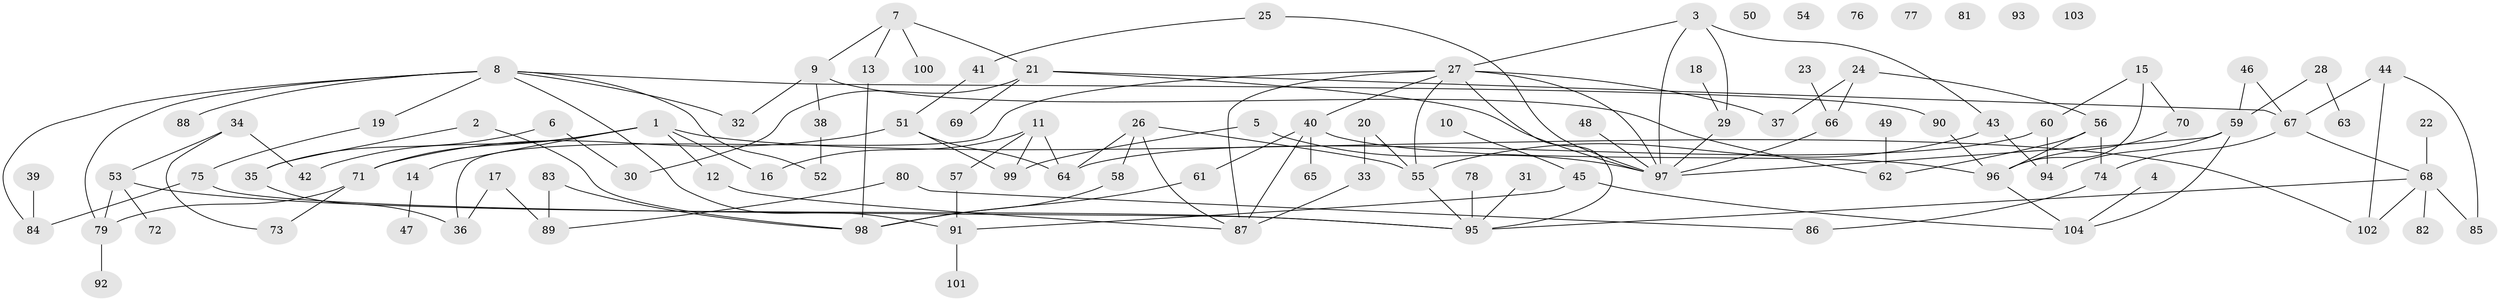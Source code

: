 // Generated by graph-tools (version 1.1) at 2025/00/03/09/25 03:00:41]
// undirected, 104 vertices, 138 edges
graph export_dot {
graph [start="1"]
  node [color=gray90,style=filled];
  1;
  2;
  3;
  4;
  5;
  6;
  7;
  8;
  9;
  10;
  11;
  12;
  13;
  14;
  15;
  16;
  17;
  18;
  19;
  20;
  21;
  22;
  23;
  24;
  25;
  26;
  27;
  28;
  29;
  30;
  31;
  32;
  33;
  34;
  35;
  36;
  37;
  38;
  39;
  40;
  41;
  42;
  43;
  44;
  45;
  46;
  47;
  48;
  49;
  50;
  51;
  52;
  53;
  54;
  55;
  56;
  57;
  58;
  59;
  60;
  61;
  62;
  63;
  64;
  65;
  66;
  67;
  68;
  69;
  70;
  71;
  72;
  73;
  74;
  75;
  76;
  77;
  78;
  79;
  80;
  81;
  82;
  83;
  84;
  85;
  86;
  87;
  88;
  89;
  90;
  91;
  92;
  93;
  94;
  95;
  96;
  97;
  98;
  99;
  100;
  101;
  102;
  103;
  104;
  1 -- 12;
  1 -- 14;
  1 -- 16;
  1 -- 42;
  1 -- 71;
  1 -- 102;
  2 -- 35;
  2 -- 98;
  3 -- 27;
  3 -- 29;
  3 -- 43;
  3 -- 97;
  4 -- 104;
  5 -- 97;
  5 -- 99;
  6 -- 30;
  6 -- 35;
  7 -- 9;
  7 -- 13;
  7 -- 21;
  7 -- 100;
  8 -- 19;
  8 -- 32;
  8 -- 52;
  8 -- 79;
  8 -- 84;
  8 -- 88;
  8 -- 90;
  8 -- 91;
  9 -- 32;
  9 -- 38;
  9 -- 62;
  10 -- 45;
  11 -- 16;
  11 -- 57;
  11 -- 64;
  11 -- 99;
  12 -- 87;
  13 -- 98;
  14 -- 47;
  15 -- 60;
  15 -- 70;
  15 -- 96;
  17 -- 36;
  17 -- 89;
  18 -- 29;
  19 -- 75;
  20 -- 33;
  20 -- 55;
  21 -- 30;
  21 -- 67;
  21 -- 69;
  21 -- 97;
  22 -- 68;
  23 -- 66;
  24 -- 37;
  24 -- 56;
  24 -- 66;
  25 -- 41;
  25 -- 97;
  26 -- 55;
  26 -- 58;
  26 -- 64;
  26 -- 87;
  27 -- 36;
  27 -- 37;
  27 -- 40;
  27 -- 55;
  27 -- 87;
  27 -- 95;
  27 -- 97;
  28 -- 59;
  28 -- 63;
  29 -- 97;
  31 -- 95;
  33 -- 87;
  34 -- 42;
  34 -- 53;
  34 -- 73;
  35 -- 36;
  38 -- 52;
  39 -- 84;
  40 -- 61;
  40 -- 65;
  40 -- 87;
  40 -- 96;
  41 -- 51;
  43 -- 55;
  43 -- 94;
  44 -- 67;
  44 -- 85;
  44 -- 102;
  45 -- 91;
  45 -- 104;
  46 -- 59;
  46 -- 67;
  48 -- 97;
  49 -- 62;
  51 -- 64;
  51 -- 71;
  51 -- 99;
  53 -- 72;
  53 -- 79;
  53 -- 95;
  55 -- 95;
  56 -- 62;
  56 -- 74;
  56 -- 96;
  57 -- 91;
  58 -- 98;
  59 -- 94;
  59 -- 97;
  59 -- 104;
  60 -- 64;
  60 -- 94;
  61 -- 98;
  66 -- 97;
  67 -- 68;
  67 -- 74;
  68 -- 82;
  68 -- 85;
  68 -- 95;
  68 -- 102;
  70 -- 96;
  71 -- 73;
  71 -- 79;
  74 -- 86;
  75 -- 84;
  75 -- 95;
  78 -- 95;
  79 -- 92;
  80 -- 86;
  80 -- 89;
  83 -- 89;
  83 -- 98;
  90 -- 96;
  91 -- 101;
  96 -- 104;
}
